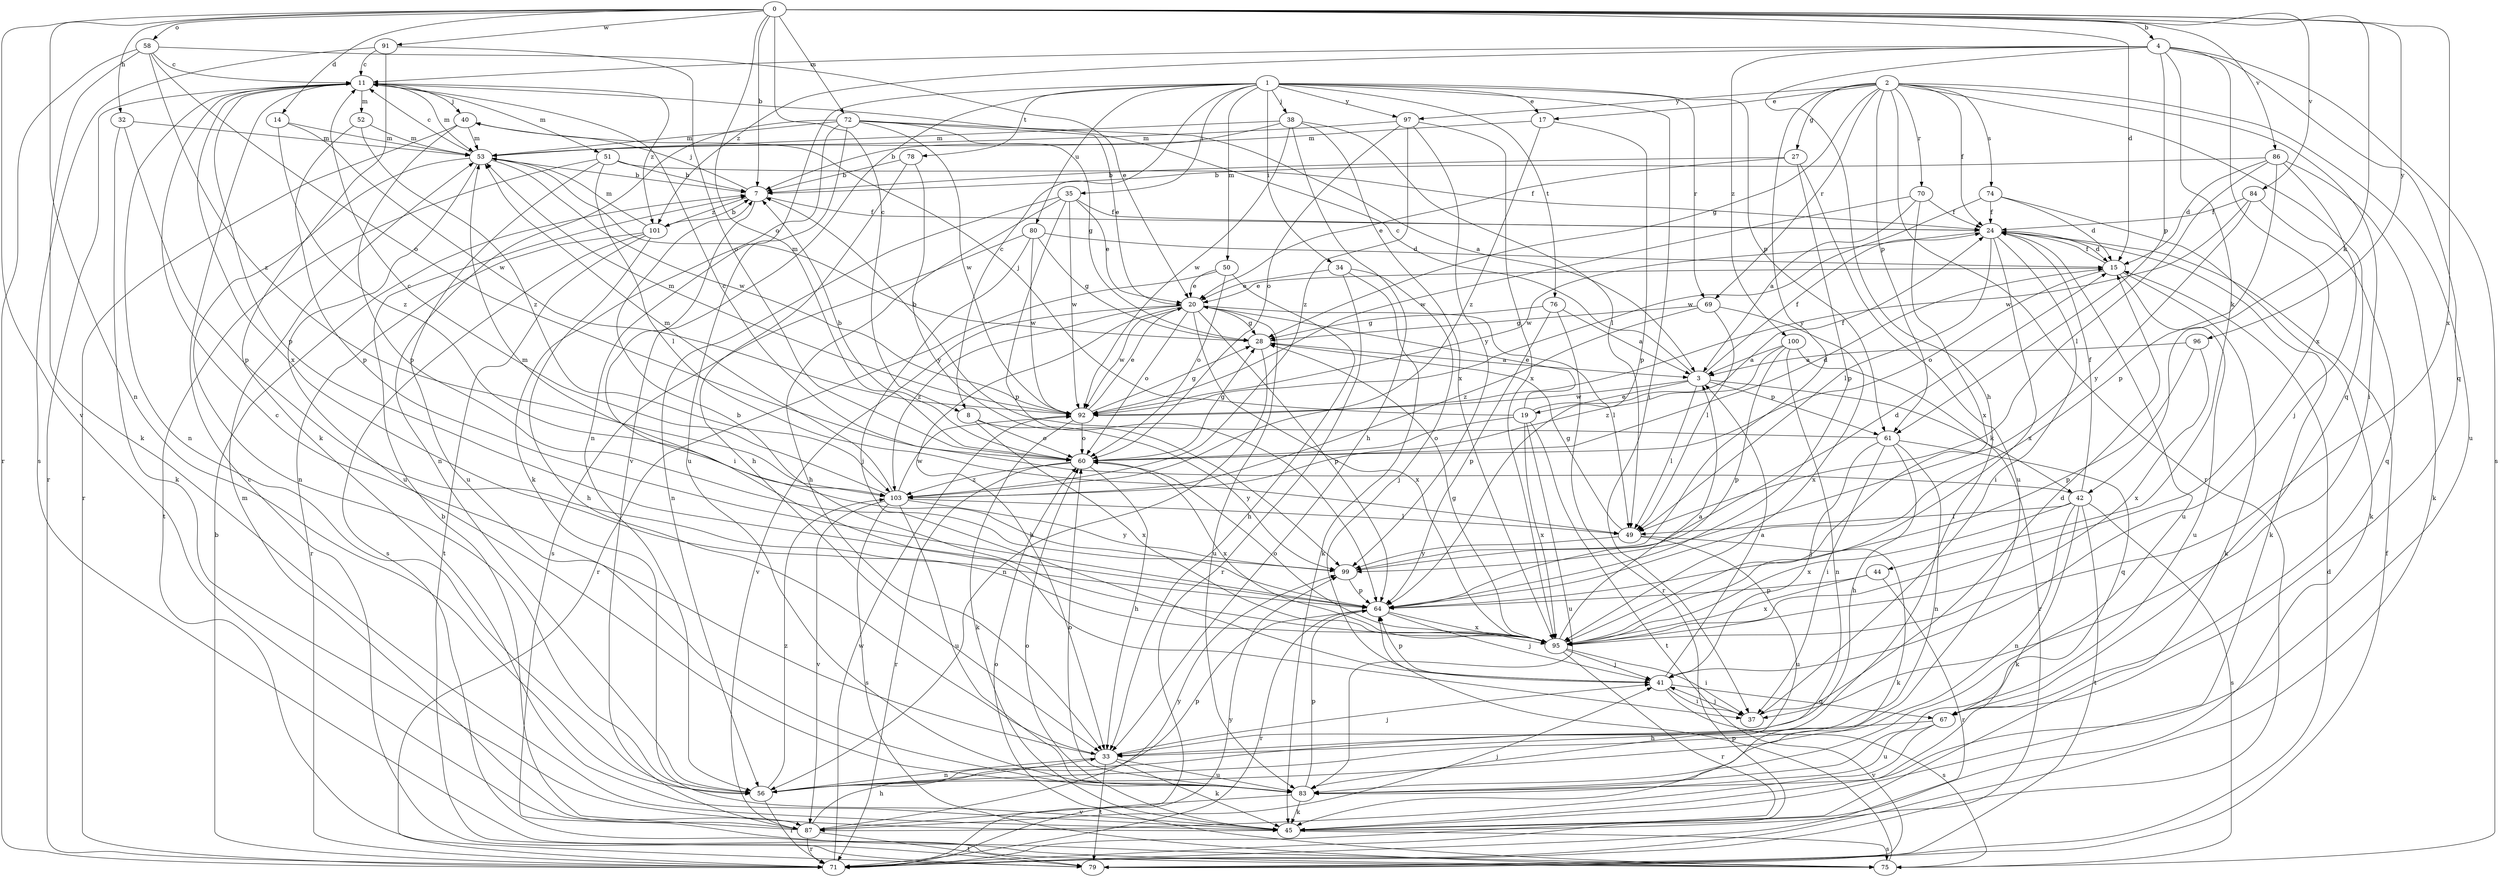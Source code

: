 strict digraph  {
0;
1;
2;
3;
4;
7;
8;
11;
14;
15;
17;
19;
20;
24;
27;
28;
32;
33;
34;
35;
37;
38;
40;
41;
42;
44;
45;
49;
50;
51;
52;
53;
56;
58;
60;
61;
64;
67;
69;
70;
71;
72;
74;
75;
76;
78;
79;
80;
83;
84;
86;
87;
91;
92;
95;
96;
97;
99;
100;
101;
103;
0 -> 4  [label=b];
0 -> 7  [label=b];
0 -> 8  [label=c];
0 -> 14  [label=d];
0 -> 15  [label=d];
0 -> 32  [label=h];
0 -> 42  [label=k];
0 -> 56  [label=n];
0 -> 58  [label=o];
0 -> 60  [label=o];
0 -> 72  [label=s];
0 -> 84  [label=v];
0 -> 86  [label=v];
0 -> 87  [label=v];
0 -> 91  [label=w];
0 -> 95  [label=x];
0 -> 96  [label=y];
1 -> 8  [label=c];
1 -> 17  [label=e];
1 -> 34  [label=i];
1 -> 35  [label=i];
1 -> 37  [label=i];
1 -> 38  [label=j];
1 -> 50  [label=m];
1 -> 56  [label=n];
1 -> 61  [label=p];
1 -> 69  [label=r];
1 -> 76  [label=t];
1 -> 78  [label=t];
1 -> 80  [label=u];
1 -> 87  [label=v];
1 -> 97  [label=y];
2 -> 17  [label=e];
2 -> 24  [label=f];
2 -> 27  [label=g];
2 -> 28  [label=g];
2 -> 37  [label=i];
2 -> 61  [label=p];
2 -> 67  [label=q];
2 -> 69  [label=r];
2 -> 70  [label=r];
2 -> 71  [label=r];
2 -> 74  [label=s];
2 -> 83  [label=u];
2 -> 97  [label=y];
2 -> 99  [label=y];
3 -> 11  [label=c];
3 -> 19  [label=e];
3 -> 24  [label=f];
3 -> 42  [label=k];
3 -> 49  [label=l];
3 -> 61  [label=p];
3 -> 92  [label=w];
4 -> 11  [label=c];
4 -> 33  [label=h];
4 -> 44  [label=k];
4 -> 61  [label=p];
4 -> 67  [label=q];
4 -> 75  [label=s];
4 -> 95  [label=x];
4 -> 100  [label=z];
4 -> 101  [label=z];
7 -> 24  [label=f];
7 -> 37  [label=i];
7 -> 40  [label=j];
7 -> 101  [label=z];
8 -> 60  [label=o];
8 -> 95  [label=x];
8 -> 99  [label=y];
11 -> 40  [label=j];
11 -> 51  [label=m];
11 -> 52  [label=m];
11 -> 53  [label=m];
11 -> 56  [label=n];
11 -> 64  [label=p];
11 -> 71  [label=r];
11 -> 95  [label=x];
11 -> 101  [label=z];
14 -> 53  [label=m];
14 -> 92  [label=w];
14 -> 103  [label=z];
15 -> 20  [label=e];
15 -> 24  [label=f];
15 -> 45  [label=k];
15 -> 60  [label=o];
15 -> 83  [label=u];
17 -> 53  [label=m];
17 -> 64  [label=p];
17 -> 103  [label=z];
19 -> 20  [label=e];
19 -> 24  [label=f];
19 -> 40  [label=j];
19 -> 60  [label=o];
19 -> 79  [label=t];
19 -> 83  [label=u];
19 -> 95  [label=x];
20 -> 28  [label=g];
20 -> 33  [label=h];
20 -> 49  [label=l];
20 -> 60  [label=o];
20 -> 64  [label=p];
20 -> 83  [label=u];
20 -> 87  [label=v];
20 -> 92  [label=w];
20 -> 95  [label=x];
20 -> 103  [label=z];
24 -> 15  [label=d];
24 -> 37  [label=i];
24 -> 45  [label=k];
24 -> 49  [label=l];
24 -> 83  [label=u];
24 -> 92  [label=w];
24 -> 95  [label=x];
27 -> 7  [label=b];
27 -> 20  [label=e];
27 -> 64  [label=p];
27 -> 83  [label=u];
28 -> 3  [label=a];
28 -> 53  [label=m];
28 -> 56  [label=n];
32 -> 45  [label=k];
32 -> 53  [label=m];
32 -> 64  [label=p];
33 -> 11  [label=c];
33 -> 41  [label=j];
33 -> 45  [label=k];
33 -> 56  [label=n];
33 -> 79  [label=t];
33 -> 83  [label=u];
34 -> 20  [label=e];
34 -> 41  [label=j];
34 -> 45  [label=k];
34 -> 71  [label=r];
35 -> 20  [label=e];
35 -> 24  [label=f];
35 -> 33  [label=h];
35 -> 56  [label=n];
35 -> 64  [label=p];
35 -> 92  [label=w];
37 -> 15  [label=d];
37 -> 41  [label=j];
38 -> 7  [label=b];
38 -> 33  [label=h];
38 -> 49  [label=l];
38 -> 53  [label=m];
38 -> 92  [label=w];
38 -> 95  [label=x];
40 -> 53  [label=m];
40 -> 64  [label=p];
40 -> 71  [label=r];
41 -> 3  [label=a];
41 -> 37  [label=i];
41 -> 64  [label=p];
41 -> 67  [label=q];
41 -> 75  [label=s];
42 -> 11  [label=c];
42 -> 24  [label=f];
42 -> 45  [label=k];
42 -> 49  [label=l];
42 -> 56  [label=n];
42 -> 75  [label=s];
42 -> 79  [label=t];
42 -> 95  [label=x];
44 -> 64  [label=p];
44 -> 71  [label=r];
44 -> 95  [label=x];
45 -> 60  [label=o];
45 -> 75  [label=s];
49 -> 28  [label=g];
49 -> 45  [label=k];
49 -> 83  [label=u];
49 -> 99  [label=y];
50 -> 20  [label=e];
50 -> 33  [label=h];
50 -> 60  [label=o];
50 -> 71  [label=r];
51 -> 7  [label=b];
51 -> 24  [label=f];
51 -> 49  [label=l];
51 -> 79  [label=t];
51 -> 83  [label=u];
52 -> 53  [label=m];
52 -> 64  [label=p];
52 -> 103  [label=z];
53 -> 7  [label=b];
53 -> 11  [label=c];
53 -> 56  [label=n];
53 -> 83  [label=u];
53 -> 92  [label=w];
56 -> 64  [label=p];
56 -> 71  [label=r];
56 -> 103  [label=z];
58 -> 11  [label=c];
58 -> 20  [label=e];
58 -> 45  [label=k];
58 -> 60  [label=o];
58 -> 71  [label=r];
58 -> 103  [label=z];
60 -> 7  [label=b];
60 -> 15  [label=d];
60 -> 28  [label=g];
60 -> 33  [label=h];
60 -> 71  [label=r];
60 -> 95  [label=x];
60 -> 103  [label=z];
61 -> 7  [label=b];
61 -> 33  [label=h];
61 -> 37  [label=i];
61 -> 41  [label=j];
61 -> 56  [label=n];
61 -> 67  [label=q];
64 -> 41  [label=j];
64 -> 71  [label=r];
64 -> 95  [label=x];
67 -> 33  [label=h];
67 -> 83  [label=u];
67 -> 87  [label=v];
69 -> 28  [label=g];
69 -> 49  [label=l];
69 -> 95  [label=x];
69 -> 103  [label=z];
70 -> 3  [label=a];
70 -> 24  [label=f];
70 -> 92  [label=w];
70 -> 95  [label=x];
71 -> 7  [label=b];
71 -> 92  [label=w];
71 -> 99  [label=y];
72 -> 3  [label=a];
72 -> 20  [label=e];
72 -> 28  [label=g];
72 -> 45  [label=k];
72 -> 53  [label=m];
72 -> 56  [label=n];
72 -> 83  [label=u];
72 -> 92  [label=w];
74 -> 15  [label=d];
74 -> 24  [label=f];
74 -> 45  [label=k];
74 -> 92  [label=w];
75 -> 60  [label=o];
75 -> 64  [label=p];
76 -> 3  [label=a];
76 -> 28  [label=g];
76 -> 64  [label=p];
76 -> 71  [label=r];
78 -> 7  [label=b];
78 -> 33  [label=h];
78 -> 99  [label=y];
79 -> 11  [label=c];
79 -> 15  [label=d];
79 -> 24  [label=f];
80 -> 15  [label=d];
80 -> 28  [label=g];
80 -> 41  [label=j];
80 -> 75  [label=s];
80 -> 92  [label=w];
83 -> 45  [label=k];
83 -> 60  [label=o];
83 -> 64  [label=p];
83 -> 87  [label=v];
84 -> 24  [label=f];
84 -> 67  [label=q];
84 -> 92  [label=w];
84 -> 99  [label=y];
86 -> 7  [label=b];
86 -> 15  [label=d];
86 -> 41  [label=j];
86 -> 45  [label=k];
86 -> 49  [label=l];
86 -> 64  [label=p];
87 -> 7  [label=b];
87 -> 33  [label=h];
87 -> 41  [label=j];
87 -> 53  [label=m];
87 -> 71  [label=r];
87 -> 79  [label=t];
87 -> 99  [label=y];
91 -> 11  [label=c];
91 -> 45  [label=k];
91 -> 60  [label=o];
91 -> 75  [label=s];
92 -> 20  [label=e];
92 -> 28  [label=g];
92 -> 45  [label=k];
92 -> 53  [label=m];
92 -> 60  [label=o];
95 -> 3  [label=a];
95 -> 7  [label=b];
95 -> 28  [label=g];
95 -> 37  [label=i];
95 -> 41  [label=j];
95 -> 60  [label=o];
95 -> 71  [label=r];
96 -> 3  [label=a];
96 -> 64  [label=p];
96 -> 95  [label=x];
97 -> 53  [label=m];
97 -> 60  [label=o];
97 -> 95  [label=x];
97 -> 99  [label=y];
97 -> 103  [label=z];
99 -> 15  [label=d];
99 -> 53  [label=m];
99 -> 64  [label=p];
100 -> 3  [label=a];
100 -> 56  [label=n];
100 -> 64  [label=p];
100 -> 71  [label=r];
100 -> 103  [label=z];
101 -> 7  [label=b];
101 -> 33  [label=h];
101 -> 53  [label=m];
101 -> 71  [label=r];
101 -> 75  [label=s];
101 -> 79  [label=t];
103 -> 11  [label=c];
103 -> 49  [label=l];
103 -> 53  [label=m];
103 -> 75  [label=s];
103 -> 83  [label=u];
103 -> 87  [label=v];
103 -> 92  [label=w];
103 -> 99  [label=y];
}
